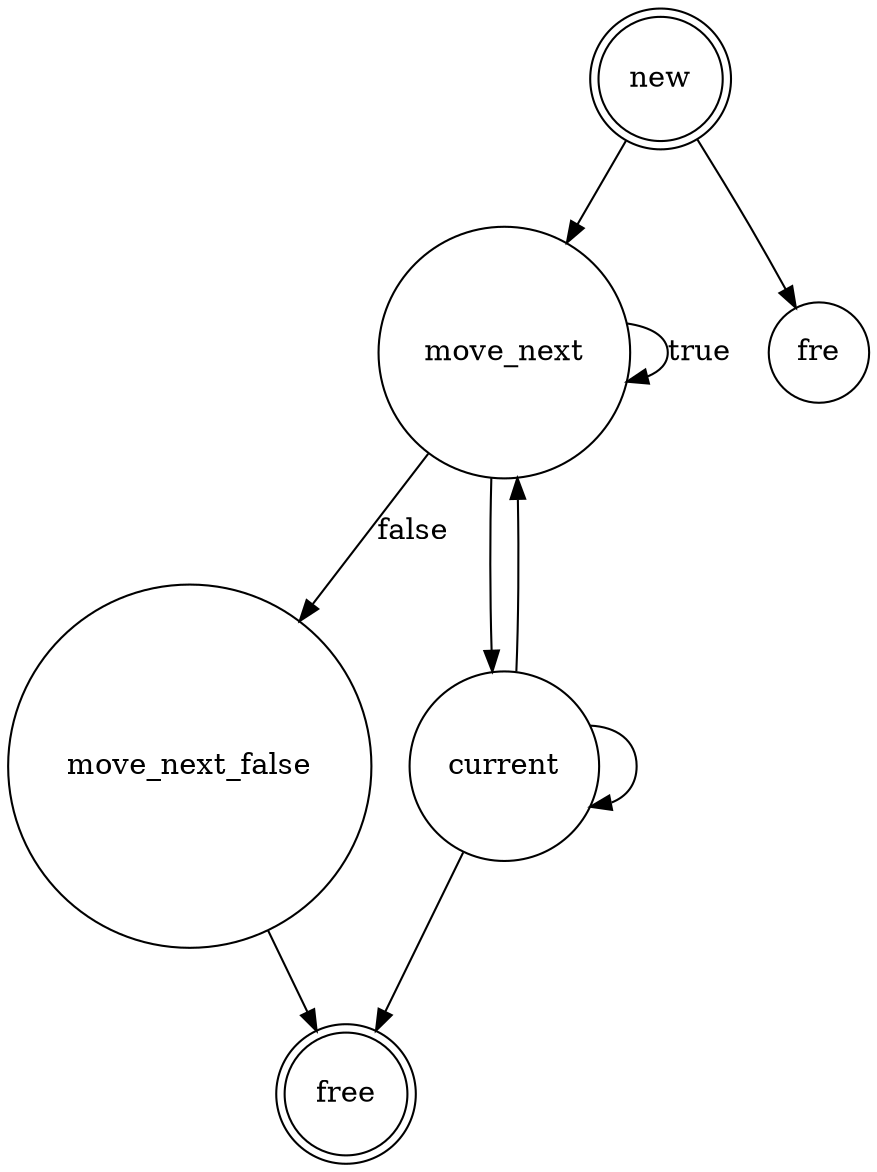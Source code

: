 digraph iterator {
  node[shape = doublecircle] new, free;
  node[shape = circle];
  new->move_next;
  new->fre;

  move_next->move_next[label = "true"];
  move_next->move_next_false[label = "false"];
  move_next->current;

  move_next_false->free;

  current->free;
  current->current;
  current->move_next;
}
